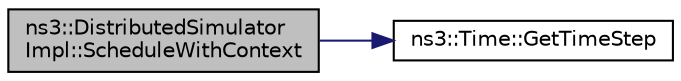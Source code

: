 digraph "ns3::DistributedSimulatorImpl::ScheduleWithContext"
{
 // LATEX_PDF_SIZE
  edge [fontname="Helvetica",fontsize="10",labelfontname="Helvetica",labelfontsize="10"];
  node [fontname="Helvetica",fontsize="10",shape=record];
  rankdir="LR";
  Node1 [label="ns3::DistributedSimulator\lImpl::ScheduleWithContext",height=0.2,width=0.4,color="black", fillcolor="grey75", style="filled", fontcolor="black",tooltip="Schedule a future event execution (in a different context)."];
  Node1 -> Node2 [color="midnightblue",fontsize="10",style="solid",fontname="Helvetica"];
  Node2 [label="ns3::Time::GetTimeStep",height=0.2,width=0.4,color="black", fillcolor="white", style="filled",URL="$classns3_1_1_time.html#a363390860dcce2d549b83b5fe3e08657",tooltip="Get the raw time value, in the current resolution unit."];
}
